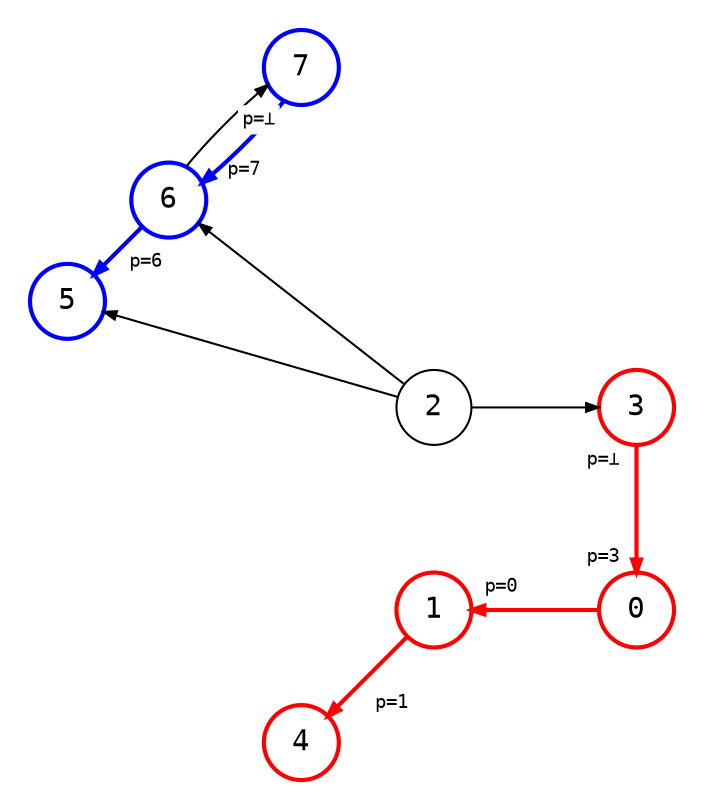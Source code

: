 digraph {
    node [shape=circle, fontname="monospace"];
    edge [arrowsize=0.6, fontname="monospace", fontsize=9];
    layout=circo;
    scale=1.0;
    normalize=true;
    pad=0.2;
    splines=line;

    2 [color="#bbb", fontcolor="#bbb"];
    3, 0, 1, 4 [style="bold"; color=red];
    5, 6, 7 [style="bold"; color=blue];

    3 -> 0 [
        style=bold; 
        color=red; 
        headlabel=<
            <table border="0" cellpadding="2" cellspacing="0">
                <tr>
                    <td>p=3 </td>
                </tr>
            </table>
        >,
        taillabel=<
            <table border="0" cellpadding="2" cellspacing="0">
                <tr>
                    <td>p=⊥ </td>
                </tr>
            </table>
        >
    ];

    0 -> 1 [
        style=bold; 
        color=red; 
        headlabel=<
            <table border="0" cellpadding="6" cellspacing="0">
                <tr>
                    <td>p=0</td>
                </tr>
            </table>
        >,
    ];

    1 -> 2 [style=invis];

    1 -> 4 [
        style=bold; 
        color=red; 
        headlabel=<
            <table border="0" cellpadding="1" cellspacing="0">
                <tr>
                    <td>    p=1 </td>
                </tr>
            </table>
        >
    ];

    2 -> 3 [color="#bbb"];

    2 -> 5 [color="#bbb"];

    2 -> 6 [color="#bbb"];

    6 -> 5 [
        style=bold; 
        color=blue; 
        headlabel=<
            <table border="0" cellpadding="1" cellspacing="0">
                <tr>
                    <td><br />   p=6</td>
                </tr>
            </table>
        >,
    ];

    6 -> 7 [color="#bbb"];

    7 -> 6 [
        style=bold; 
        color=blue; 
        taillabel=<
            <table border="0" cellpadding="2" cellspacing="2">
                <tr>
                    <td bgcolor="#fffffffaa">p=⊥</td>
                </tr>
            </table>
        >,
        headlabel=<
            <table border="0" cellpadding="1" cellspacing="0">
                <tr>
                    <td><br />  p=7</td>
                </tr>
            </table>
        >,
    ];
}
